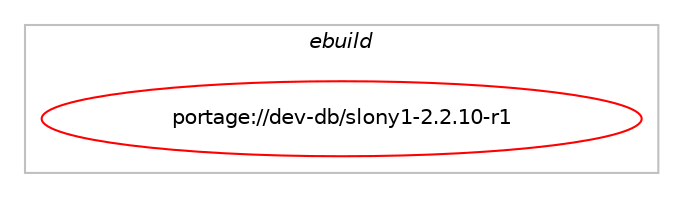 digraph prolog {

# *************
# Graph options
# *************

newrank=true;
concentrate=true;
compound=true;
graph [rankdir=LR,fontname=Helvetica,fontsize=10,ranksep=1.5];#, ranksep=2.5, nodesep=0.2];
edge  [arrowhead=vee];
node  [fontname=Helvetica,fontsize=10];

# **********
# The ebuild
# **********

subgraph cluster_leftcol {
color=gray;
label=<<i>ebuild</i>>;
id [label="portage://dev-db/slony1-2.2.10-r1", color=red, width=4, href="../dev-db/slony1-2.2.10-r1.svg"];
}

# ****************
# The dependencies
# ****************

subgraph cluster_midcol {
color=gray;
label=<<i>dependencies</i>>;
subgraph cluster_compile {
fillcolor="#eeeeee";
style=filled;
label=<<i>compile</i>>;
# *** BEGIN UNKNOWN DEPENDENCY TYPE (TODO) ***
# id -> equal(use_conditional_group(positive,perl,portage://dev-db/slony1-2.2.10-r1,[package_dependency(portage://dev-db/slony1-2.2.10-r1,install,no,dev-perl,DBD-Pg,none,[,,],[],[])]))
# *** END UNKNOWN DEPENDENCY TYPE (TODO) ***

# *** BEGIN UNKNOWN DEPENDENCY TYPE (TODO) ***
# id -> equal(use_conditional_group(positive,postgres_targets_postgres12,portage://dev-db/slony1-2.2.10-r1,[package_dependency(portage://dev-db/slony1-2.2.10-r1,install,no,dev-db,postgresql,none,[,,],[slot(12),equal],[use(enable(server),none),use(enable(threads),positive)])]))
# *** END UNKNOWN DEPENDENCY TYPE (TODO) ***

# *** BEGIN UNKNOWN DEPENDENCY TYPE (TODO) ***
# id -> equal(use_conditional_group(positive,postgres_targets_postgres13,portage://dev-db/slony1-2.2.10-r1,[package_dependency(portage://dev-db/slony1-2.2.10-r1,install,no,dev-db,postgresql,none,[,,],[slot(13),equal],[use(enable(server),none),use(enable(threads),positive)])]))
# *** END UNKNOWN DEPENDENCY TYPE (TODO) ***

# *** BEGIN UNKNOWN DEPENDENCY TYPE (TODO) ***
# id -> equal(use_conditional_group(positive,postgres_targets_postgres14,portage://dev-db/slony1-2.2.10-r1,[package_dependency(portage://dev-db/slony1-2.2.10-r1,install,no,dev-db,postgresql,none,[,,],[slot(14),equal],[use(enable(server),none),use(enable(threads),positive)])]))
# *** END UNKNOWN DEPENDENCY TYPE (TODO) ***

}
subgraph cluster_compileandrun {
fillcolor="#eeeeee";
style=filled;
label=<<i>compile and run</i>>;
}
subgraph cluster_run {
fillcolor="#eeeeee";
style=filled;
label=<<i>run</i>>;
# *** BEGIN UNKNOWN DEPENDENCY TYPE (TODO) ***
# id -> equal(use_conditional_group(positive,perl,portage://dev-db/slony1-2.2.10-r1,[package_dependency(portage://dev-db/slony1-2.2.10-r1,run,no,dev-perl,DBD-Pg,none,[,,],[],[])]))
# *** END UNKNOWN DEPENDENCY TYPE (TODO) ***

# *** BEGIN UNKNOWN DEPENDENCY TYPE (TODO) ***
# id -> equal(use_conditional_group(positive,postgres_targets_postgres12,portage://dev-db/slony1-2.2.10-r1,[package_dependency(portage://dev-db/slony1-2.2.10-r1,run,no,dev-db,postgresql,none,[,,],[slot(12),equal],[use(enable(server),none),use(enable(threads),positive)])]))
# *** END UNKNOWN DEPENDENCY TYPE (TODO) ***

# *** BEGIN UNKNOWN DEPENDENCY TYPE (TODO) ***
# id -> equal(use_conditional_group(positive,postgres_targets_postgres13,portage://dev-db/slony1-2.2.10-r1,[package_dependency(portage://dev-db/slony1-2.2.10-r1,run,no,dev-db,postgresql,none,[,,],[slot(13),equal],[use(enable(server),none),use(enable(threads),positive)])]))
# *** END UNKNOWN DEPENDENCY TYPE (TODO) ***

# *** BEGIN UNKNOWN DEPENDENCY TYPE (TODO) ***
# id -> equal(use_conditional_group(positive,postgres_targets_postgres14,portage://dev-db/slony1-2.2.10-r1,[package_dependency(portage://dev-db/slony1-2.2.10-r1,run,no,dev-db,postgresql,none,[,,],[slot(14),equal],[use(enable(server),none),use(enable(threads),positive)])]))
# *** END UNKNOWN DEPENDENCY TYPE (TODO) ***

}
}

# **************
# The candidates
# **************

subgraph cluster_choices {
rank=same;
color=gray;
label=<<i>candidates</i>>;

}

}
